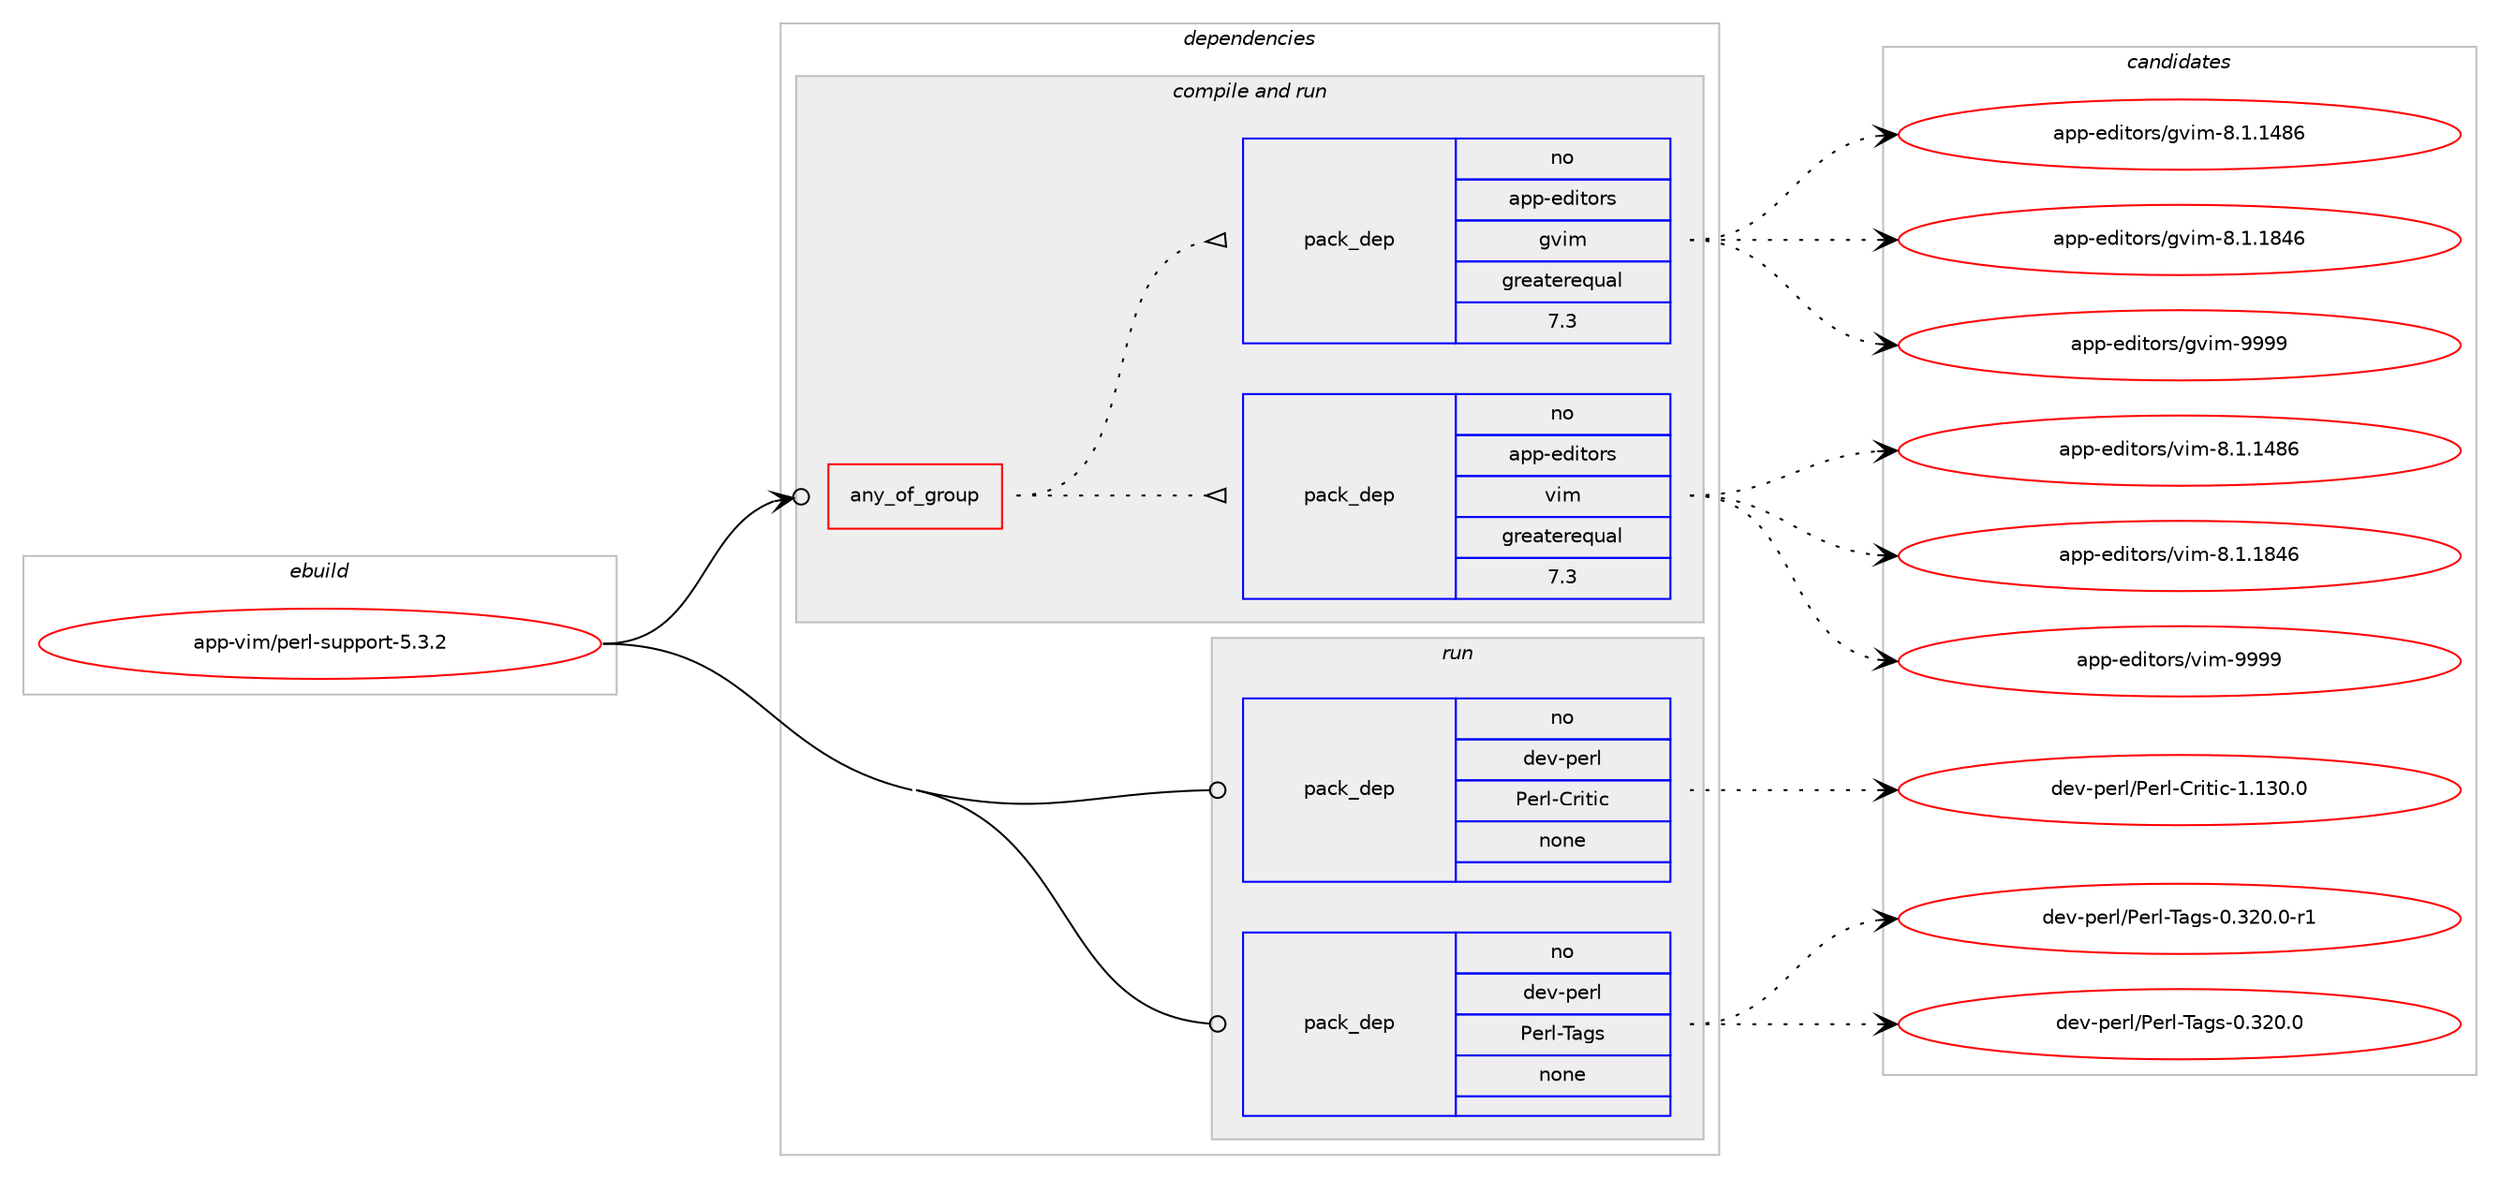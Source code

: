 digraph prolog {

# *************
# Graph options
# *************

newrank=true;
concentrate=true;
compound=true;
graph [rankdir=LR,fontname=Helvetica,fontsize=10,ranksep=1.5];#, ranksep=2.5, nodesep=0.2];
edge  [arrowhead=vee];
node  [fontname=Helvetica,fontsize=10];

# **********
# The ebuild
# **********

subgraph cluster_leftcol {
color=gray;
rank=same;
label=<<i>ebuild</i>>;
id [label="app-vim/perl-support-5.3.2", color=red, width=4, href="../app-vim/perl-support-5.3.2.svg"];
}

# ****************
# The dependencies
# ****************

subgraph cluster_midcol {
color=gray;
label=<<i>dependencies</i>>;
subgraph cluster_compile {
fillcolor="#eeeeee";
style=filled;
label=<<i>compile</i>>;
}
subgraph cluster_compileandrun {
fillcolor="#eeeeee";
style=filled;
label=<<i>compile and run</i>>;
subgraph any9111 {
dependency514075 [label=<<TABLE BORDER="0" CELLBORDER="1" CELLSPACING="0" CELLPADDING="4"><TR><TD CELLPADDING="10">any_of_group</TD></TR></TABLE>>, shape=none, color=red];subgraph pack382428 {
dependency514076 [label=<<TABLE BORDER="0" CELLBORDER="1" CELLSPACING="0" CELLPADDING="4" WIDTH="220"><TR><TD ROWSPAN="6" CELLPADDING="30">pack_dep</TD></TR><TR><TD WIDTH="110">no</TD></TR><TR><TD>app-editors</TD></TR><TR><TD>vim</TD></TR><TR><TD>greaterequal</TD></TR><TR><TD>7.3</TD></TR></TABLE>>, shape=none, color=blue];
}
dependency514075:e -> dependency514076:w [weight=20,style="dotted",arrowhead="oinv"];
subgraph pack382429 {
dependency514077 [label=<<TABLE BORDER="0" CELLBORDER="1" CELLSPACING="0" CELLPADDING="4" WIDTH="220"><TR><TD ROWSPAN="6" CELLPADDING="30">pack_dep</TD></TR><TR><TD WIDTH="110">no</TD></TR><TR><TD>app-editors</TD></TR><TR><TD>gvim</TD></TR><TR><TD>greaterequal</TD></TR><TR><TD>7.3</TD></TR></TABLE>>, shape=none, color=blue];
}
dependency514075:e -> dependency514077:w [weight=20,style="dotted",arrowhead="oinv"];
}
id:e -> dependency514075:w [weight=20,style="solid",arrowhead="odotvee"];
}
subgraph cluster_run {
fillcolor="#eeeeee";
style=filled;
label=<<i>run</i>>;
subgraph pack382430 {
dependency514078 [label=<<TABLE BORDER="0" CELLBORDER="1" CELLSPACING="0" CELLPADDING="4" WIDTH="220"><TR><TD ROWSPAN="6" CELLPADDING="30">pack_dep</TD></TR><TR><TD WIDTH="110">no</TD></TR><TR><TD>dev-perl</TD></TR><TR><TD>Perl-Critic</TD></TR><TR><TD>none</TD></TR><TR><TD></TD></TR></TABLE>>, shape=none, color=blue];
}
id:e -> dependency514078:w [weight=20,style="solid",arrowhead="odot"];
subgraph pack382431 {
dependency514079 [label=<<TABLE BORDER="0" CELLBORDER="1" CELLSPACING="0" CELLPADDING="4" WIDTH="220"><TR><TD ROWSPAN="6" CELLPADDING="30">pack_dep</TD></TR><TR><TD WIDTH="110">no</TD></TR><TR><TD>dev-perl</TD></TR><TR><TD>Perl-Tags</TD></TR><TR><TD>none</TD></TR><TR><TD></TD></TR></TABLE>>, shape=none, color=blue];
}
id:e -> dependency514079:w [weight=20,style="solid",arrowhead="odot"];
}
}

# **************
# The candidates
# **************

subgraph cluster_choices {
rank=same;
color=gray;
label=<<i>candidates</i>>;

subgraph choice382428 {
color=black;
nodesep=1;
choice971121124510110010511611111411547118105109455646494649525654 [label="app-editors/vim-8.1.1486", color=red, width=4,href="../app-editors/vim-8.1.1486.svg"];
choice971121124510110010511611111411547118105109455646494649565254 [label="app-editors/vim-8.1.1846", color=red, width=4,href="../app-editors/vim-8.1.1846.svg"];
choice9711211245101100105116111114115471181051094557575757 [label="app-editors/vim-9999", color=red, width=4,href="../app-editors/vim-9999.svg"];
dependency514076:e -> choice971121124510110010511611111411547118105109455646494649525654:w [style=dotted,weight="100"];
dependency514076:e -> choice971121124510110010511611111411547118105109455646494649565254:w [style=dotted,weight="100"];
dependency514076:e -> choice9711211245101100105116111114115471181051094557575757:w [style=dotted,weight="100"];
}
subgraph choice382429 {
color=black;
nodesep=1;
choice971121124510110010511611111411547103118105109455646494649525654 [label="app-editors/gvim-8.1.1486", color=red, width=4,href="../app-editors/gvim-8.1.1486.svg"];
choice971121124510110010511611111411547103118105109455646494649565254 [label="app-editors/gvim-8.1.1846", color=red, width=4,href="../app-editors/gvim-8.1.1846.svg"];
choice9711211245101100105116111114115471031181051094557575757 [label="app-editors/gvim-9999", color=red, width=4,href="../app-editors/gvim-9999.svg"];
dependency514077:e -> choice971121124510110010511611111411547103118105109455646494649525654:w [style=dotted,weight="100"];
dependency514077:e -> choice971121124510110010511611111411547103118105109455646494649565254:w [style=dotted,weight="100"];
dependency514077:e -> choice9711211245101100105116111114115471031181051094557575757:w [style=dotted,weight="100"];
}
subgraph choice382430 {
color=black;
nodesep=1;
choice1001011184511210111410847801011141084567114105116105994549464951484648 [label="dev-perl/Perl-Critic-1.130.0", color=red, width=4,href="../dev-perl/Perl-Critic-1.130.0.svg"];
dependency514078:e -> choice1001011184511210111410847801011141084567114105116105994549464951484648:w [style=dotted,weight="100"];
}
subgraph choice382431 {
color=black;
nodesep=1;
choice1001011184511210111410847801011141084584971031154548465150484648 [label="dev-perl/Perl-Tags-0.320.0", color=red, width=4,href="../dev-perl/Perl-Tags-0.320.0.svg"];
choice10010111845112101114108478010111410845849710311545484651504846484511449 [label="dev-perl/Perl-Tags-0.320.0-r1", color=red, width=4,href="../dev-perl/Perl-Tags-0.320.0-r1.svg"];
dependency514079:e -> choice1001011184511210111410847801011141084584971031154548465150484648:w [style=dotted,weight="100"];
dependency514079:e -> choice10010111845112101114108478010111410845849710311545484651504846484511449:w [style=dotted,weight="100"];
}
}

}
